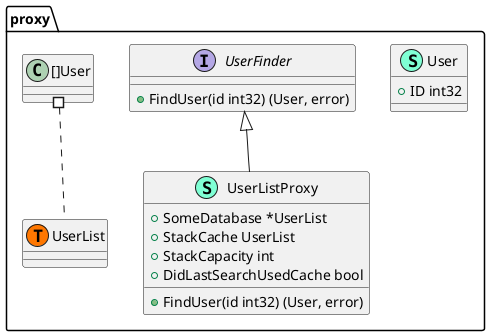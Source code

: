 @startuml
namespace proxy {
    class User << (S,Aquamarine) >> {
        + ID int32

    }
    interface UserFinder  {
        + FindUser(id int32) (User, error)

    }
    class UserListProxy << (S,Aquamarine) >> {
        + SomeDatabase *UserList
        + StackCache UserList
        + StackCapacity int
        + DidLastSearchUsedCache bool

        + FindUser(id int32) (User, error)

    }
    class proxy.UserList << (T, #FF7700) >>  {
    }
}

"proxy.UserFinder" <|-- "proxy.UserListProxy"

"proxy.[]User" #.. "proxy.UserList"
@enduml
